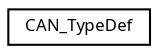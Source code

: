 digraph "Graphical Class Hierarchy"
{
  edge [fontname="Sans",fontsize="8",labelfontname="Sans",labelfontsize="8"];
  node [fontname="Sans",fontsize="8",shape=record];
  rankdir="LR";
  Node1 [label="CAN_TypeDef",height=0.2,width=0.4,color="black", fillcolor="white", style="filled",URL="$struct_c_a_n___type_def.html",tooltip="Controller Area Network. "];
}
